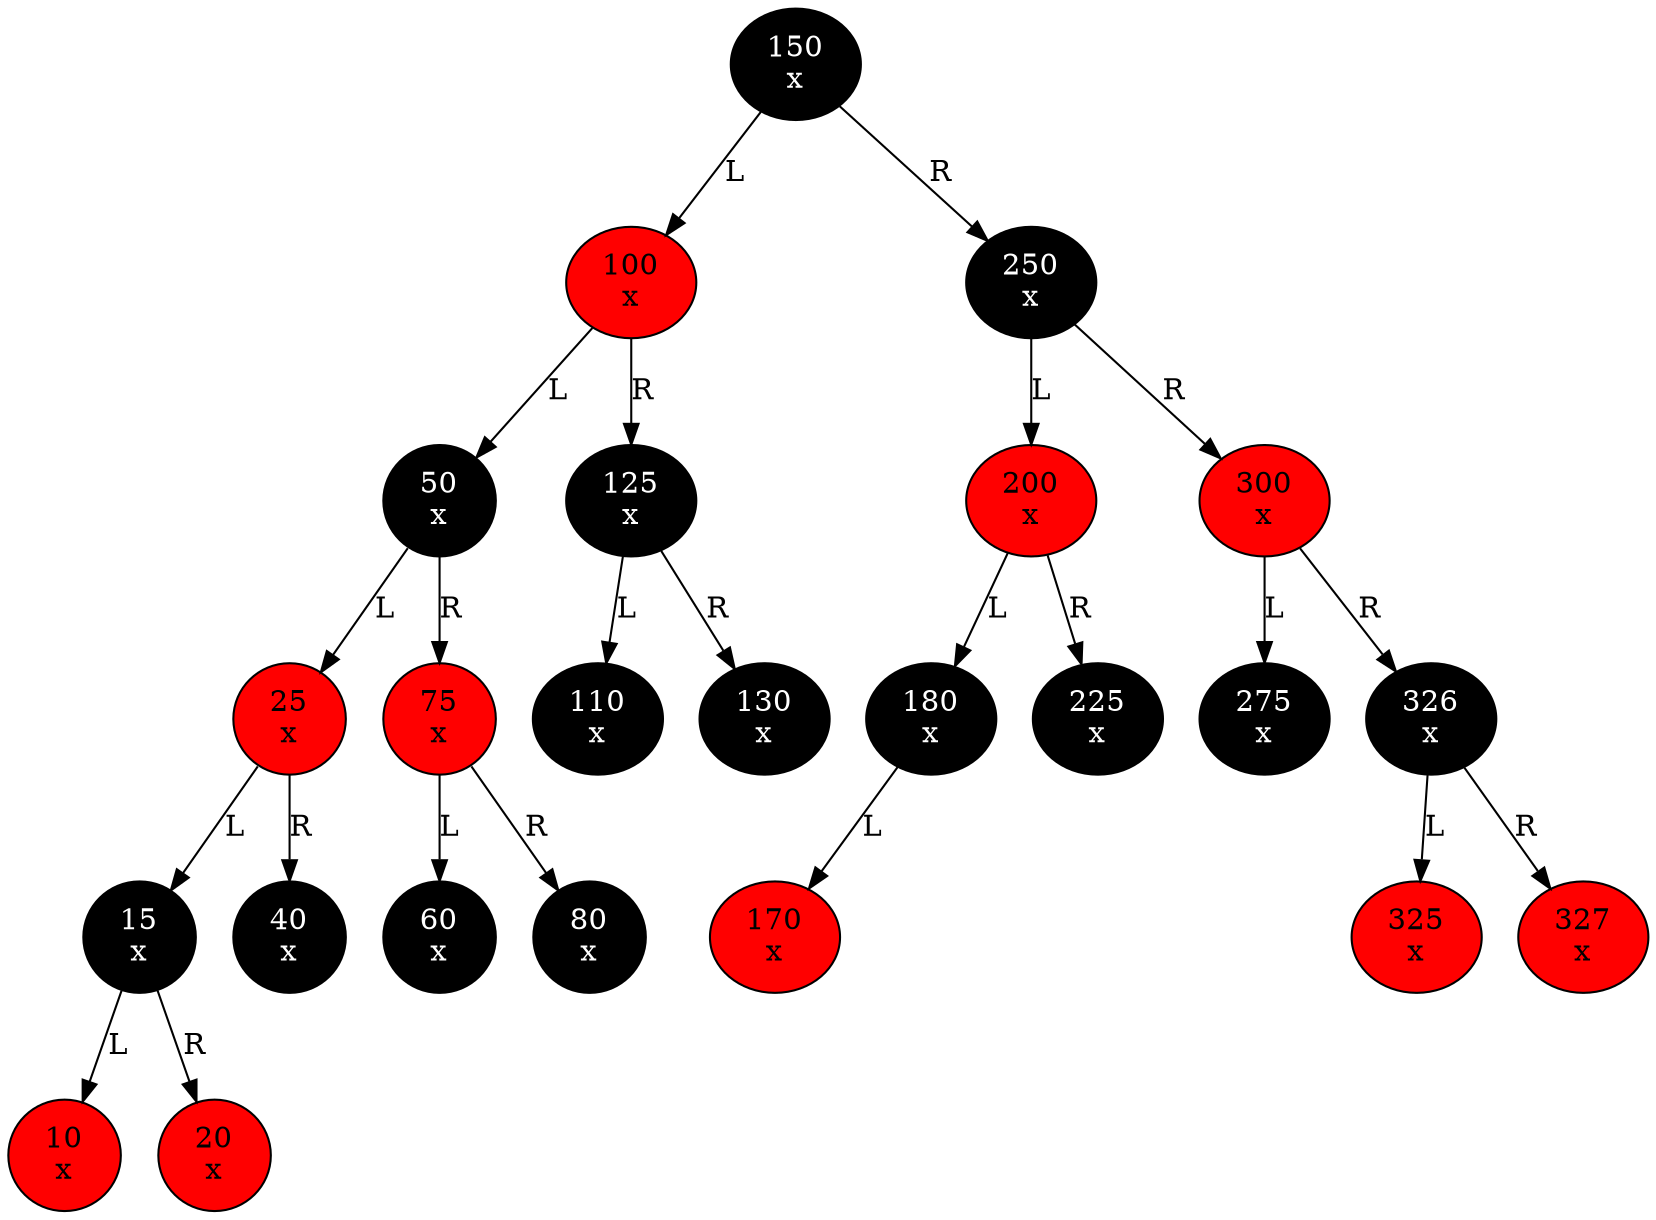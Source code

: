 digraph {
  node_1442407170 [style=filled fillcolor=black fontcolor=white label="150\nx"];
  node_1442407170 -> node_1028566121 [label=L taildir=sw];
  node_1442407170 -> node_1118140819 [label=R taildir=se];
  node_1028566121 [style=filled fillcolor=red label="100\nx"];
  node_1028566121 -> node_1975012498 [label=L taildir=sw];
  node_1028566121 -> node_1808253012 [label=R taildir=se];
  node_1975012498 [style=filled fillcolor=black fontcolor=white label="50\nx"];
  node_1975012498 -> node_589431969 [label=L taildir=sw];
  node_1975012498 -> node_1252169911 [label=R taildir=se];
  node_589431969 [style=filled fillcolor=red label="25\nx"];
  node_589431969 -> node_2101973421 [label=L taildir=sw];
  node_589431969 -> node_685325104 [label=R taildir=se];
  node_2101973421 [style=filled fillcolor=black fontcolor=white label="15\nx"];
  node_2101973421 -> node_460141958 [label=L taildir=sw];
  node_2101973421 -> node_1163157884 [label=R taildir=se];
  node_460141958 [style=filled fillcolor=red label="10\nx"];
  node_1163157884 [style=filled fillcolor=red label="20\nx"];
  node_685325104 [style=filled fillcolor=black fontcolor=white label="40\nx"];
  node_1252169911 [style=filled fillcolor=red label="75\nx"];
  node_1252169911 -> node_1956725890 [label=L taildir=sw];
  node_1252169911 -> node_356573597 [label=R taildir=se];
  node_1956725890 [style=filled fillcolor=black fontcolor=white label="60\nx"];
  node_356573597 [style=filled fillcolor=black fontcolor=white label="80\nx"];
  node_1808253012 [style=filled fillcolor=black fontcolor=white label="125\nx"];
  node_1808253012 -> node_1735600054 [label=L taildir=sw];
  node_1808253012 -> node_21685669 [label=R taildir=se];
  node_1735600054 [style=filled fillcolor=black fontcolor=white label="110\nx"];
  node_21685669 [style=filled fillcolor=black fontcolor=white label="130\nx"];
  node_1118140819 [style=filled fillcolor=black fontcolor=white label="250\nx"];
  node_1118140819 -> node_2133927002 [label=L taildir=sw];
  node_1118140819 -> node_1836019240 [label=R taildir=se];
  node_2133927002 [style=filled fillcolor=red label="200\nx"];
  node_2133927002 -> node_325040804 [label=L taildir=sw];
  node_2133927002 -> node_1173230247 [label=R taildir=se];
  node_325040804 [style=filled fillcolor=black fontcolor=white label="180\nx"];
  node_325040804 -> node_856419764 [label=L taildir=sw];
  node_325040804 -> node_325040804_R [style=invis];
node_325040804_R [style=invis];
  node_856419764 [style=filled fillcolor=red label="170\nx"];
  node_1173230247 [style=filled fillcolor=black fontcolor=white label="225\nx"];
  node_1836019240 [style=filled fillcolor=red label="300\nx"];
  node_1836019240 -> node_621009875 [label=L taildir=sw];
  node_1836019240 -> node_1265094477 [label=R taildir=se];
  node_621009875 [style=filled fillcolor=black fontcolor=white label="275\nx"];
  node_1265094477 [style=filled fillcolor=black fontcolor=white label="326\nx"];
  node_1265094477 -> node_2125039532 [label=L taildir=sw];
  node_1265094477 -> node_312714112 [label=R taildir=se];
  node_2125039532 [style=filled fillcolor=red label="325\nx"];
  node_312714112 [style=filled fillcolor=red label="327\nx"];
}

